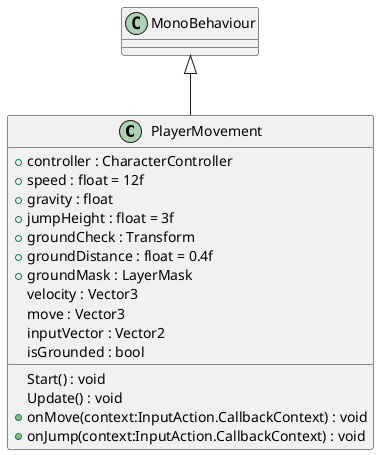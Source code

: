 @startuml
class PlayerMovement {
    + controller : CharacterController
    + speed : float = 12f
    + gravity : float
    + jumpHeight : float = 3f
    + groundCheck : Transform
    + groundDistance : float = 0.4f
    + groundMask : LayerMask
    velocity : Vector3
    move : Vector3
    inputVector : Vector2
    isGrounded : bool
    Start() : void
    Update() : void
    + onMove(context:InputAction.CallbackContext) : void
    + onJump(context:InputAction.CallbackContext) : void
}
MonoBehaviour <|-- PlayerMovement
@enduml
